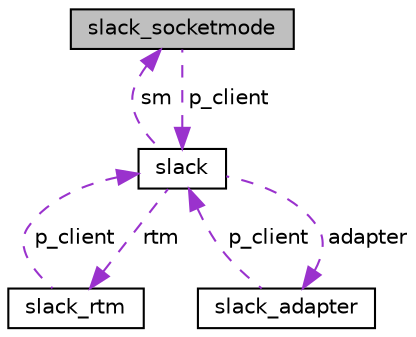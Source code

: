 digraph "slack_socketmode"
{
 // LATEX_PDF_SIZE
  edge [fontname="Helvetica",fontsize="10",labelfontname="Helvetica",labelfontsize="10"];
  node [fontname="Helvetica",fontsize="10",shape=record];
  Node1 [label="slack_socketmode",height=0.2,width=0.4,color="black", fillcolor="grey75", style="filled", fontcolor="black",tooltip=" "];
  Node2 -> Node1 [dir="back",color="darkorchid3",fontsize="10",style="dashed",label=" p_client" ,fontname="Helvetica"];
  Node2 [label="slack",height=0.2,width=0.4,color="black", fillcolor="white", style="filled",URL="$structslack.html",tooltip=" "];
  Node1 -> Node2 [dir="back",color="darkorchid3",fontsize="10",style="dashed",label=" sm" ,fontname="Helvetica"];
  Node3 -> Node2 [dir="back",color="darkorchid3",fontsize="10",style="dashed",label=" rtm" ,fontname="Helvetica"];
  Node3 [label="slack_rtm",height=0.2,width=0.4,color="black", fillcolor="white", style="filled",URL="$structslack__rtm.html",tooltip=" "];
  Node2 -> Node3 [dir="back",color="darkorchid3",fontsize="10",style="dashed",label=" p_client" ,fontname="Helvetica"];
  Node4 -> Node2 [dir="back",color="darkorchid3",fontsize="10",style="dashed",label=" adapter" ,fontname="Helvetica"];
  Node4 [label="slack_adapter",height=0.2,width=0.4,color="black", fillcolor="white", style="filled",URL="$structslack__adapter.html",tooltip=" "];
  Node2 -> Node4 [dir="back",color="darkorchid3",fontsize="10",style="dashed",label=" p_client" ,fontname="Helvetica"];
}
